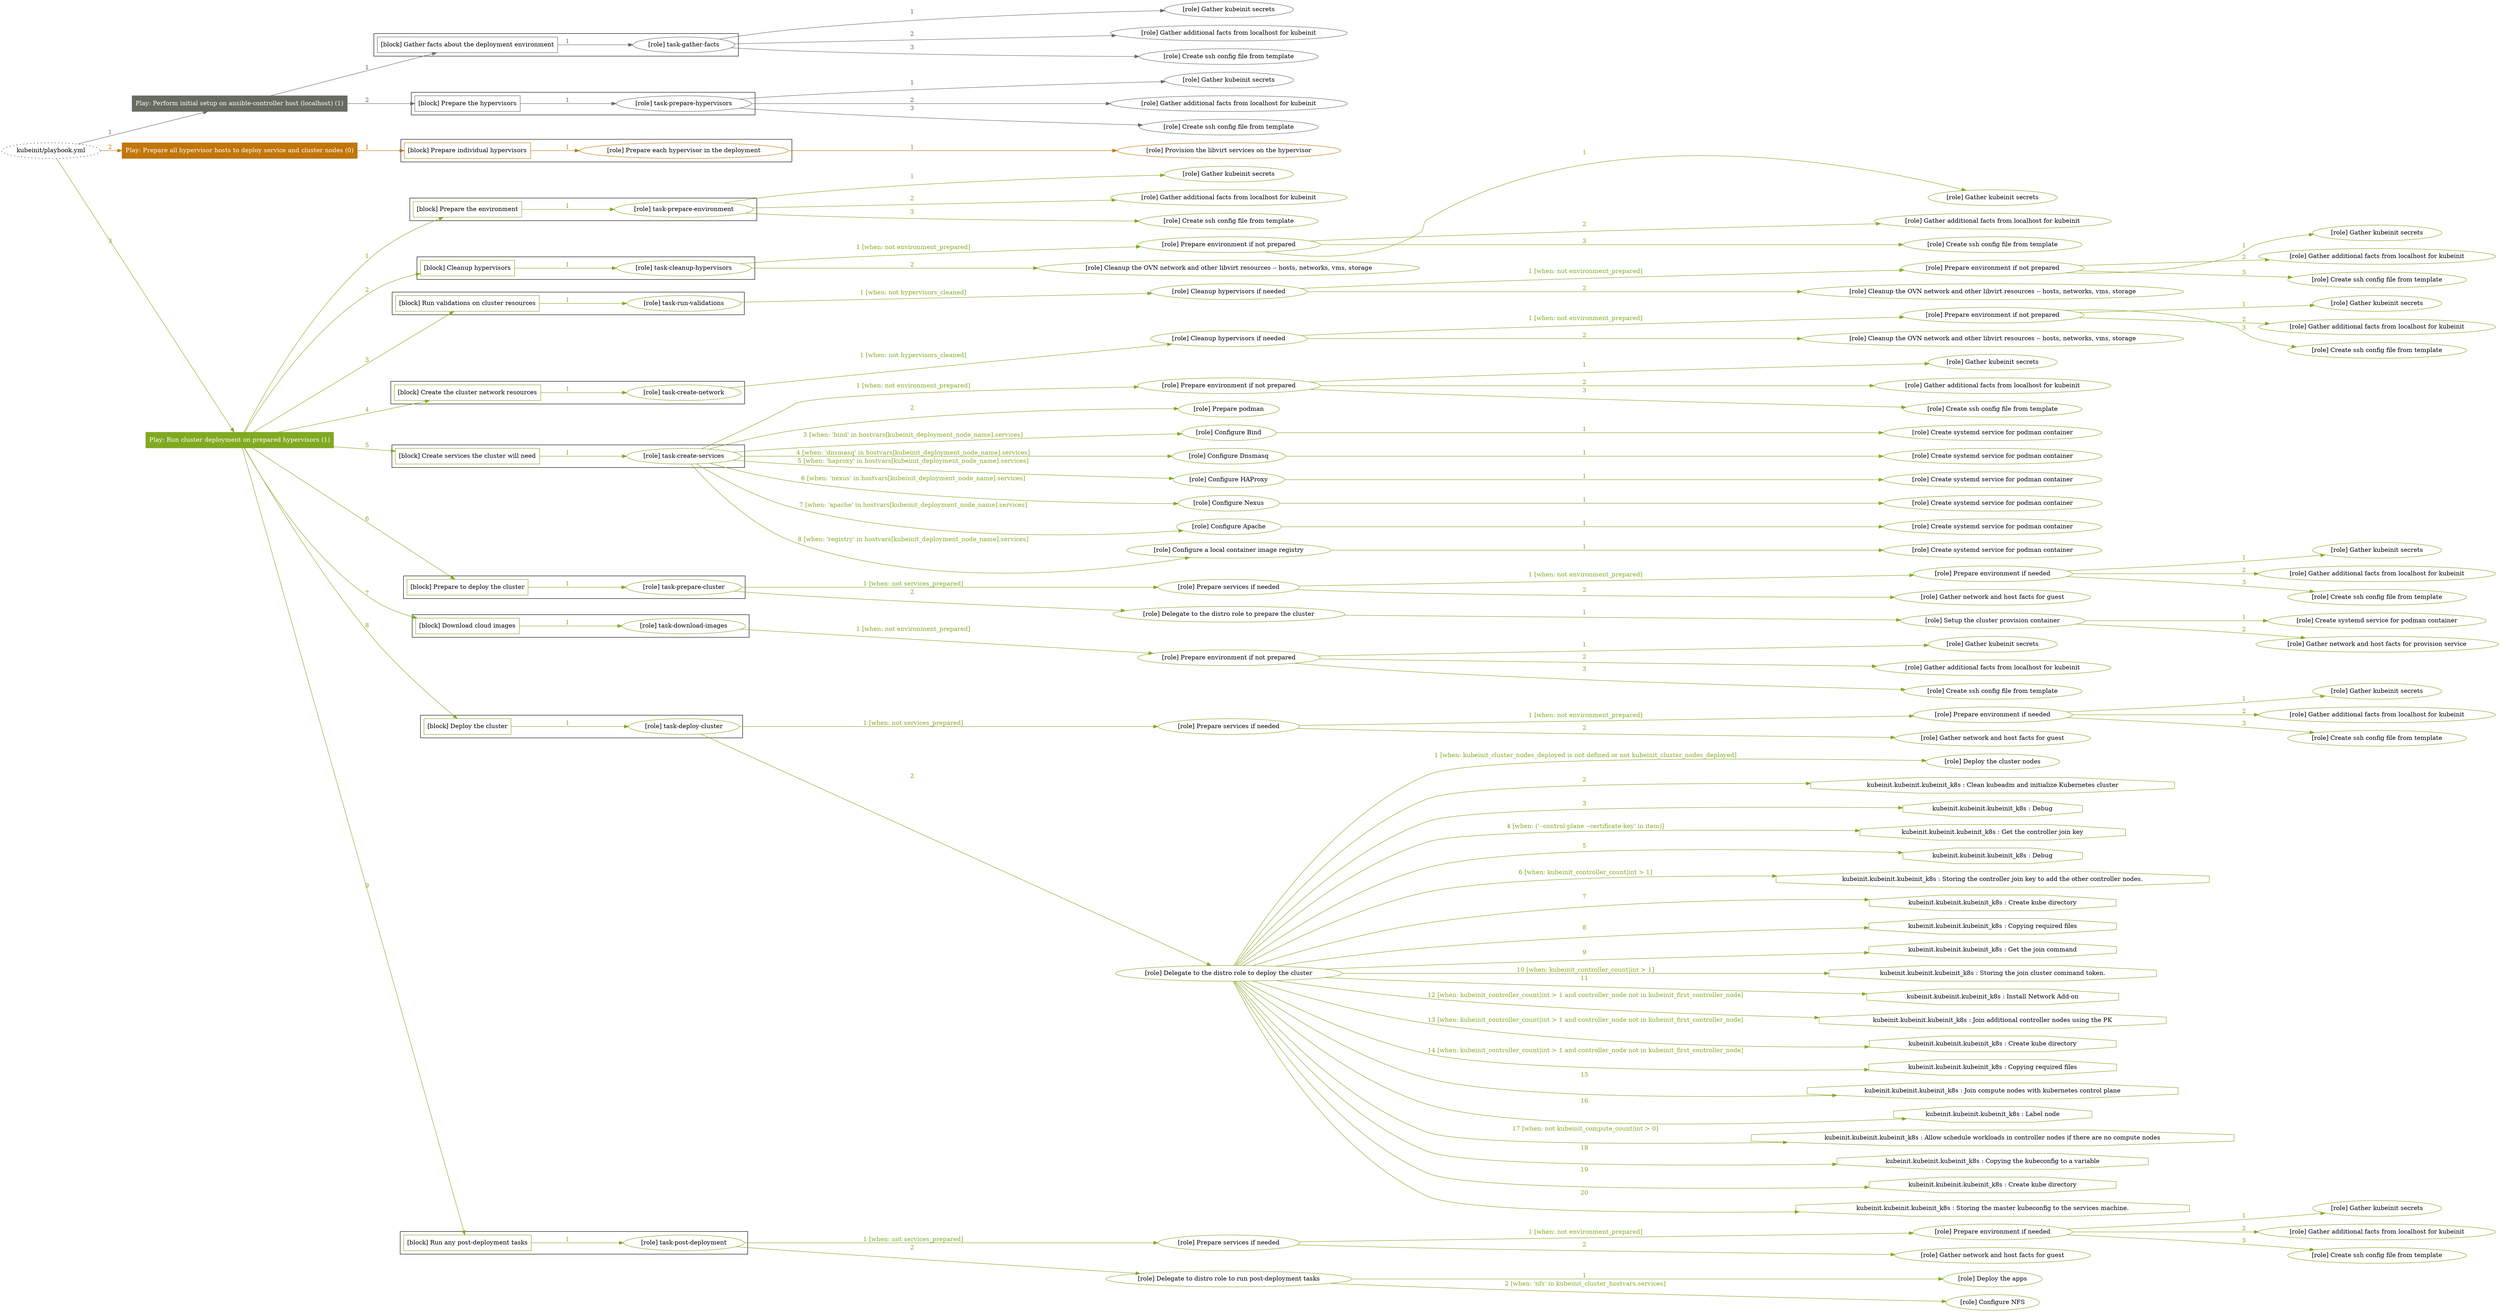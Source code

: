 digraph {
	graph [concentrate=true ordering=in rankdir=LR ratio=fill]
	edge [esep=5 sep=10]
	"kubeinit/playbook.yml" [URL="/home/runner/work/kubeinit/kubeinit/kubeinit/playbook.yml" id=playbook_add7ba19 style=dotted]
	play_a3dbe70b [label="Play: Perform initial setup on ansible-controller host (localhost) (1)" URL="/home/runner/work/kubeinit/kubeinit/kubeinit/playbook.yml" color="#676c60" fontcolor="#ffffff" id=play_a3dbe70b shape=box style=filled tooltip=localhost]
	"kubeinit/playbook.yml" -> play_a3dbe70b [label="1 " color="#676c60" fontcolor="#676c60" id=edge_b4d1872d labeltooltip="1 " tooltip="1 "]
	subgraph "Gather kubeinit secrets" {
		role_903e44fc [label="[role] Gather kubeinit secrets" URL="/home/runner/.ansible/collections/ansible_collections/kubeinit/kubeinit/roles/kubeinit_prepare/tasks/gather_kubeinit_facts.yml" color="#676c60" id=role_903e44fc tooltip="Gather kubeinit secrets"]
	}
	subgraph "Gather additional facts from localhost for kubeinit" {
		role_d88f1c89 [label="[role] Gather additional facts from localhost for kubeinit" URL="/home/runner/.ansible/collections/ansible_collections/kubeinit/kubeinit/roles/kubeinit_prepare/tasks/gather_kubeinit_facts.yml" color="#676c60" id=role_d88f1c89 tooltip="Gather additional facts from localhost for kubeinit"]
	}
	subgraph "Create ssh config file from template" {
		role_756dcc2d [label="[role] Create ssh config file from template" URL="/home/runner/.ansible/collections/ansible_collections/kubeinit/kubeinit/roles/kubeinit_prepare/tasks/gather_kubeinit_facts.yml" color="#676c60" id=role_756dcc2d tooltip="Create ssh config file from template"]
	}
	subgraph "task-gather-facts" {
		role_a4e42ac1 [label="[role] task-gather-facts" URL="/home/runner/work/kubeinit/kubeinit/kubeinit/playbook.yml" color="#676c60" id=role_a4e42ac1 tooltip="task-gather-facts"]
		role_a4e42ac1 -> role_903e44fc [label="1 " color="#676c60" fontcolor="#676c60" id=edge_8d45ca6e labeltooltip="1 " tooltip="1 "]
		role_a4e42ac1 -> role_d88f1c89 [label="2 " color="#676c60" fontcolor="#676c60" id=edge_794d8740 labeltooltip="2 " tooltip="2 "]
		role_a4e42ac1 -> role_756dcc2d [label="3 " color="#676c60" fontcolor="#676c60" id=edge_492fe1e2 labeltooltip="3 " tooltip="3 "]
	}
	subgraph "Gather kubeinit secrets" {
		role_fdea02b6 [label="[role] Gather kubeinit secrets" URL="/home/runner/.ansible/collections/ansible_collections/kubeinit/kubeinit/roles/kubeinit_prepare/tasks/gather_kubeinit_facts.yml" color="#676c60" id=role_fdea02b6 tooltip="Gather kubeinit secrets"]
	}
	subgraph "Gather additional facts from localhost for kubeinit" {
		role_2b528e8f [label="[role] Gather additional facts from localhost for kubeinit" URL="/home/runner/.ansible/collections/ansible_collections/kubeinit/kubeinit/roles/kubeinit_prepare/tasks/gather_kubeinit_facts.yml" color="#676c60" id=role_2b528e8f tooltip="Gather additional facts from localhost for kubeinit"]
	}
	subgraph "Create ssh config file from template" {
		role_7863de90 [label="[role] Create ssh config file from template" URL="/home/runner/.ansible/collections/ansible_collections/kubeinit/kubeinit/roles/kubeinit_prepare/tasks/gather_kubeinit_facts.yml" color="#676c60" id=role_7863de90 tooltip="Create ssh config file from template"]
	}
	subgraph "task-prepare-hypervisors" {
		role_c1b60f9c [label="[role] task-prepare-hypervisors" URL="/home/runner/work/kubeinit/kubeinit/kubeinit/playbook.yml" color="#676c60" id=role_c1b60f9c tooltip="task-prepare-hypervisors"]
		role_c1b60f9c -> role_fdea02b6 [label="1 " color="#676c60" fontcolor="#676c60" id=edge_65120c18 labeltooltip="1 " tooltip="1 "]
		role_c1b60f9c -> role_2b528e8f [label="2 " color="#676c60" fontcolor="#676c60" id=edge_17570a42 labeltooltip="2 " tooltip="2 "]
		role_c1b60f9c -> role_7863de90 [label="3 " color="#676c60" fontcolor="#676c60" id=edge_270fe72c labeltooltip="3 " tooltip="3 "]
	}
	subgraph "Play: Perform initial setup on ansible-controller host (localhost) (1)" {
		play_a3dbe70b -> block_970bf217 [label=1 color="#676c60" fontcolor="#676c60" id=edge_93237c75 labeltooltip=1 tooltip=1]
		subgraph cluster_block_970bf217 {
			block_970bf217 [label="[block] Gather facts about the deployment environment" URL="/home/runner/work/kubeinit/kubeinit/kubeinit/playbook.yml" color="#676c60" id=block_970bf217 labeltooltip="Gather facts about the deployment environment" shape=box tooltip="Gather facts about the deployment environment"]
			block_970bf217 -> role_a4e42ac1 [label="1 " color="#676c60" fontcolor="#676c60" id=edge_82a98870 labeltooltip="1 " tooltip="1 "]
		}
		play_a3dbe70b -> block_606716aa [label=2 color="#676c60" fontcolor="#676c60" id=edge_f34dcdca labeltooltip=2 tooltip=2]
		subgraph cluster_block_606716aa {
			block_606716aa [label="[block] Prepare the hypervisors" URL="/home/runner/work/kubeinit/kubeinit/kubeinit/playbook.yml" color="#676c60" id=block_606716aa labeltooltip="Prepare the hypervisors" shape=box tooltip="Prepare the hypervisors"]
			block_606716aa -> role_c1b60f9c [label="1 " color="#676c60" fontcolor="#676c60" id=edge_438cbe68 labeltooltip="1 " tooltip="1 "]
		}
	}
	play_e746a62d [label="Play: Prepare all hypervisor hosts to deploy service and cluster nodes (0)" URL="/home/runner/work/kubeinit/kubeinit/kubeinit/playbook.yml" color="#c2760a" fontcolor="#ffffff" id=play_e746a62d shape=box style=filled tooltip="Play: Prepare all hypervisor hosts to deploy service and cluster nodes (0)"]
	"kubeinit/playbook.yml" -> play_e746a62d [label="2 " color="#c2760a" fontcolor="#c2760a" id=edge_17a392de labeltooltip="2 " tooltip="2 "]
	subgraph "Provision the libvirt services on the hypervisor" {
		role_a5af67e2 [label="[role] Provision the libvirt services on the hypervisor" URL="/home/runner/.ansible/collections/ansible_collections/kubeinit/kubeinit/roles/kubeinit_prepare/tasks/prepare_hypervisor.yml" color="#c2760a" id=role_a5af67e2 tooltip="Provision the libvirt services on the hypervisor"]
	}
	subgraph "Prepare each hypervisor in the deployment" {
		role_e7004785 [label="[role] Prepare each hypervisor in the deployment" URL="/home/runner/work/kubeinit/kubeinit/kubeinit/playbook.yml" color="#c2760a" id=role_e7004785 tooltip="Prepare each hypervisor in the deployment"]
		role_e7004785 -> role_a5af67e2 [label="1 " color="#c2760a" fontcolor="#c2760a" id=edge_6a7a9d81 labeltooltip="1 " tooltip="1 "]
	}
	subgraph "Play: Prepare all hypervisor hosts to deploy service and cluster nodes (0)" {
		play_e746a62d -> block_c74fdbbd [label=1 color="#c2760a" fontcolor="#c2760a" id=edge_64a66212 labeltooltip=1 tooltip=1]
		subgraph cluster_block_c74fdbbd {
			block_c74fdbbd [label="[block] Prepare individual hypervisors" URL="/home/runner/work/kubeinit/kubeinit/kubeinit/playbook.yml" color="#c2760a" id=block_c74fdbbd labeltooltip="Prepare individual hypervisors" shape=box tooltip="Prepare individual hypervisors"]
			block_c74fdbbd -> role_e7004785 [label="1 " color="#c2760a" fontcolor="#c2760a" id=edge_6c8a4b40 labeltooltip="1 " tooltip="1 "]
		}
	}
	play_b38cad9e [label="Play: Run cluster deployment on prepared hypervisors (1)" URL="/home/runner/work/kubeinit/kubeinit/kubeinit/playbook.yml" color="#80aa22" fontcolor="#ffffff" id=play_b38cad9e shape=box style=filled tooltip=localhost]
	"kubeinit/playbook.yml" -> play_b38cad9e [label="3 " color="#80aa22" fontcolor="#80aa22" id=edge_20e69280 labeltooltip="3 " tooltip="3 "]
	subgraph "Gather kubeinit secrets" {
		role_e2c7863a [label="[role] Gather kubeinit secrets" URL="/home/runner/.ansible/collections/ansible_collections/kubeinit/kubeinit/roles/kubeinit_prepare/tasks/gather_kubeinit_facts.yml" color="#80aa22" id=role_e2c7863a tooltip="Gather kubeinit secrets"]
	}
	subgraph "Gather additional facts from localhost for kubeinit" {
		role_0c29c120 [label="[role] Gather additional facts from localhost for kubeinit" URL="/home/runner/.ansible/collections/ansible_collections/kubeinit/kubeinit/roles/kubeinit_prepare/tasks/gather_kubeinit_facts.yml" color="#80aa22" id=role_0c29c120 tooltip="Gather additional facts from localhost for kubeinit"]
	}
	subgraph "Create ssh config file from template" {
		role_46a4a4d0 [label="[role] Create ssh config file from template" URL="/home/runner/.ansible/collections/ansible_collections/kubeinit/kubeinit/roles/kubeinit_prepare/tasks/gather_kubeinit_facts.yml" color="#80aa22" id=role_46a4a4d0 tooltip="Create ssh config file from template"]
	}
	subgraph "task-prepare-environment" {
		role_9be49b69 [label="[role] task-prepare-environment" URL="/home/runner/work/kubeinit/kubeinit/kubeinit/playbook.yml" color="#80aa22" id=role_9be49b69 tooltip="task-prepare-environment"]
		role_9be49b69 -> role_e2c7863a [label="1 " color="#80aa22" fontcolor="#80aa22" id=edge_9364c8f3 labeltooltip="1 " tooltip="1 "]
		role_9be49b69 -> role_0c29c120 [label="2 " color="#80aa22" fontcolor="#80aa22" id=edge_fed25957 labeltooltip="2 " tooltip="2 "]
		role_9be49b69 -> role_46a4a4d0 [label="3 " color="#80aa22" fontcolor="#80aa22" id=edge_175490fa labeltooltip="3 " tooltip="3 "]
	}
	subgraph "Gather kubeinit secrets" {
		role_1a4d94b9 [label="[role] Gather kubeinit secrets" URL="/home/runner/.ansible/collections/ansible_collections/kubeinit/kubeinit/roles/kubeinit_prepare/tasks/gather_kubeinit_facts.yml" color="#80aa22" id=role_1a4d94b9 tooltip="Gather kubeinit secrets"]
	}
	subgraph "Gather additional facts from localhost for kubeinit" {
		role_66de0f50 [label="[role] Gather additional facts from localhost for kubeinit" URL="/home/runner/.ansible/collections/ansible_collections/kubeinit/kubeinit/roles/kubeinit_prepare/tasks/gather_kubeinit_facts.yml" color="#80aa22" id=role_66de0f50 tooltip="Gather additional facts from localhost for kubeinit"]
	}
	subgraph "Create ssh config file from template" {
		role_79d40bdd [label="[role] Create ssh config file from template" URL="/home/runner/.ansible/collections/ansible_collections/kubeinit/kubeinit/roles/kubeinit_prepare/tasks/gather_kubeinit_facts.yml" color="#80aa22" id=role_79d40bdd tooltip="Create ssh config file from template"]
	}
	subgraph "Prepare environment if not prepared" {
		role_3f2c5000 [label="[role] Prepare environment if not prepared" URL="/home/runner/.ansible/collections/ansible_collections/kubeinit/kubeinit/roles/kubeinit_prepare/tasks/cleanup_hypervisors.yml" color="#80aa22" id=role_3f2c5000 tooltip="Prepare environment if not prepared"]
		role_3f2c5000 -> role_1a4d94b9 [label="1 " color="#80aa22" fontcolor="#80aa22" id=edge_a9e418e8 labeltooltip="1 " tooltip="1 "]
		role_3f2c5000 -> role_66de0f50 [label="2 " color="#80aa22" fontcolor="#80aa22" id=edge_64318012 labeltooltip="2 " tooltip="2 "]
		role_3f2c5000 -> role_79d40bdd [label="3 " color="#80aa22" fontcolor="#80aa22" id=edge_713f463c labeltooltip="3 " tooltip="3 "]
	}
	subgraph "Cleanup the OVN network and other libvirt resources -- hosts, networks, vms, storage" {
		role_1e5a2ef6 [label="[role] Cleanup the OVN network and other libvirt resources -- hosts, networks, vms, storage" URL="/home/runner/.ansible/collections/ansible_collections/kubeinit/kubeinit/roles/kubeinit_prepare/tasks/cleanup_hypervisors.yml" color="#80aa22" id=role_1e5a2ef6 tooltip="Cleanup the OVN network and other libvirt resources -- hosts, networks, vms, storage"]
	}
	subgraph "task-cleanup-hypervisors" {
		role_9ec4ad0b [label="[role] task-cleanup-hypervisors" URL="/home/runner/work/kubeinit/kubeinit/kubeinit/playbook.yml" color="#80aa22" id=role_9ec4ad0b tooltip="task-cleanup-hypervisors"]
		role_9ec4ad0b -> role_3f2c5000 [label="1 [when: not environment_prepared]" color="#80aa22" fontcolor="#80aa22" id=edge_57489150 labeltooltip="1 [when: not environment_prepared]" tooltip="1 [when: not environment_prepared]"]
		role_9ec4ad0b -> role_1e5a2ef6 [label="2 " color="#80aa22" fontcolor="#80aa22" id=edge_ac2dd5fb labeltooltip="2 " tooltip="2 "]
	}
	subgraph "Gather kubeinit secrets" {
		role_ae816ddf [label="[role] Gather kubeinit secrets" URL="/home/runner/.ansible/collections/ansible_collections/kubeinit/kubeinit/roles/kubeinit_prepare/tasks/gather_kubeinit_facts.yml" color="#80aa22" id=role_ae816ddf tooltip="Gather kubeinit secrets"]
	}
	subgraph "Gather additional facts from localhost for kubeinit" {
		role_2a12cb36 [label="[role] Gather additional facts from localhost for kubeinit" URL="/home/runner/.ansible/collections/ansible_collections/kubeinit/kubeinit/roles/kubeinit_prepare/tasks/gather_kubeinit_facts.yml" color="#80aa22" id=role_2a12cb36 tooltip="Gather additional facts from localhost for kubeinit"]
	}
	subgraph "Create ssh config file from template" {
		role_646a4b35 [label="[role] Create ssh config file from template" URL="/home/runner/.ansible/collections/ansible_collections/kubeinit/kubeinit/roles/kubeinit_prepare/tasks/gather_kubeinit_facts.yml" color="#80aa22" id=role_646a4b35 tooltip="Create ssh config file from template"]
	}
	subgraph "Prepare environment if not prepared" {
		role_1963a760 [label="[role] Prepare environment if not prepared" URL="/home/runner/.ansible/collections/ansible_collections/kubeinit/kubeinit/roles/kubeinit_prepare/tasks/cleanup_hypervisors.yml" color="#80aa22" id=role_1963a760 tooltip="Prepare environment if not prepared"]
		role_1963a760 -> role_ae816ddf [label="1 " color="#80aa22" fontcolor="#80aa22" id=edge_e0b0da21 labeltooltip="1 " tooltip="1 "]
		role_1963a760 -> role_2a12cb36 [label="2 " color="#80aa22" fontcolor="#80aa22" id=edge_f9e1bb4d labeltooltip="2 " tooltip="2 "]
		role_1963a760 -> role_646a4b35 [label="3 " color="#80aa22" fontcolor="#80aa22" id=edge_ee960e36 labeltooltip="3 " tooltip="3 "]
	}
	subgraph "Cleanup the OVN network and other libvirt resources -- hosts, networks, vms, storage" {
		role_0419128b [label="[role] Cleanup the OVN network and other libvirt resources -- hosts, networks, vms, storage" URL="/home/runner/.ansible/collections/ansible_collections/kubeinit/kubeinit/roles/kubeinit_prepare/tasks/cleanup_hypervisors.yml" color="#80aa22" id=role_0419128b tooltip="Cleanup the OVN network and other libvirt resources -- hosts, networks, vms, storage"]
	}
	subgraph "Cleanup hypervisors if needed" {
		role_c58cf5e6 [label="[role] Cleanup hypervisors if needed" URL="/home/runner/.ansible/collections/ansible_collections/kubeinit/kubeinit/roles/kubeinit_validations/tasks/main.yml" color="#80aa22" id=role_c58cf5e6 tooltip="Cleanup hypervisors if needed"]
		role_c58cf5e6 -> role_1963a760 [label="1 [when: not environment_prepared]" color="#80aa22" fontcolor="#80aa22" id=edge_079b7e18 labeltooltip="1 [when: not environment_prepared]" tooltip="1 [when: not environment_prepared]"]
		role_c58cf5e6 -> role_0419128b [label="2 " color="#80aa22" fontcolor="#80aa22" id=edge_c527f191 labeltooltip="2 " tooltip="2 "]
	}
	subgraph "task-run-validations" {
		role_d8977f3d [label="[role] task-run-validations" URL="/home/runner/work/kubeinit/kubeinit/kubeinit/playbook.yml" color="#80aa22" id=role_d8977f3d tooltip="task-run-validations"]
		role_d8977f3d -> role_c58cf5e6 [label="1 [when: not hypervisors_cleaned]" color="#80aa22" fontcolor="#80aa22" id=edge_85cb5d3f labeltooltip="1 [when: not hypervisors_cleaned]" tooltip="1 [when: not hypervisors_cleaned]"]
	}
	subgraph "Gather kubeinit secrets" {
		role_f5a25aac [label="[role] Gather kubeinit secrets" URL="/home/runner/.ansible/collections/ansible_collections/kubeinit/kubeinit/roles/kubeinit_prepare/tasks/gather_kubeinit_facts.yml" color="#80aa22" id=role_f5a25aac tooltip="Gather kubeinit secrets"]
	}
	subgraph "Gather additional facts from localhost for kubeinit" {
		role_ffc0e7ef [label="[role] Gather additional facts from localhost for kubeinit" URL="/home/runner/.ansible/collections/ansible_collections/kubeinit/kubeinit/roles/kubeinit_prepare/tasks/gather_kubeinit_facts.yml" color="#80aa22" id=role_ffc0e7ef tooltip="Gather additional facts from localhost for kubeinit"]
	}
	subgraph "Create ssh config file from template" {
		role_a61abce3 [label="[role] Create ssh config file from template" URL="/home/runner/.ansible/collections/ansible_collections/kubeinit/kubeinit/roles/kubeinit_prepare/tasks/gather_kubeinit_facts.yml" color="#80aa22" id=role_a61abce3 tooltip="Create ssh config file from template"]
	}
	subgraph "Prepare environment if not prepared" {
		role_16420617 [label="[role] Prepare environment if not prepared" URL="/home/runner/.ansible/collections/ansible_collections/kubeinit/kubeinit/roles/kubeinit_prepare/tasks/cleanup_hypervisors.yml" color="#80aa22" id=role_16420617 tooltip="Prepare environment if not prepared"]
		role_16420617 -> role_f5a25aac [label="1 " color="#80aa22" fontcolor="#80aa22" id=edge_9a710659 labeltooltip="1 " tooltip="1 "]
		role_16420617 -> role_ffc0e7ef [label="2 " color="#80aa22" fontcolor="#80aa22" id=edge_bc7d822a labeltooltip="2 " tooltip="2 "]
		role_16420617 -> role_a61abce3 [label="3 " color="#80aa22" fontcolor="#80aa22" id=edge_a8b0e5c8 labeltooltip="3 " tooltip="3 "]
	}
	subgraph "Cleanup the OVN network and other libvirt resources -- hosts, networks, vms, storage" {
		role_f6660fe2 [label="[role] Cleanup the OVN network and other libvirt resources -- hosts, networks, vms, storage" URL="/home/runner/.ansible/collections/ansible_collections/kubeinit/kubeinit/roles/kubeinit_prepare/tasks/cleanup_hypervisors.yml" color="#80aa22" id=role_f6660fe2 tooltip="Cleanup the OVN network and other libvirt resources -- hosts, networks, vms, storage"]
	}
	subgraph "Cleanup hypervisors if needed" {
		role_14b40f22 [label="[role] Cleanup hypervisors if needed" URL="/home/runner/.ansible/collections/ansible_collections/kubeinit/kubeinit/roles/kubeinit_libvirt/tasks/create_network.yml" color="#80aa22" id=role_14b40f22 tooltip="Cleanup hypervisors if needed"]
		role_14b40f22 -> role_16420617 [label="1 [when: not environment_prepared]" color="#80aa22" fontcolor="#80aa22" id=edge_450884a5 labeltooltip="1 [when: not environment_prepared]" tooltip="1 [when: not environment_prepared]"]
		role_14b40f22 -> role_f6660fe2 [label="2 " color="#80aa22" fontcolor="#80aa22" id=edge_b6e04de3 labeltooltip="2 " tooltip="2 "]
	}
	subgraph "task-create-network" {
		role_8289d57a [label="[role] task-create-network" URL="/home/runner/work/kubeinit/kubeinit/kubeinit/playbook.yml" color="#80aa22" id=role_8289d57a tooltip="task-create-network"]
		role_8289d57a -> role_14b40f22 [label="1 [when: not hypervisors_cleaned]" color="#80aa22" fontcolor="#80aa22" id=edge_b6cbf19f labeltooltip="1 [when: not hypervisors_cleaned]" tooltip="1 [when: not hypervisors_cleaned]"]
	}
	subgraph "Gather kubeinit secrets" {
		role_33af0dc3 [label="[role] Gather kubeinit secrets" URL="/home/runner/.ansible/collections/ansible_collections/kubeinit/kubeinit/roles/kubeinit_prepare/tasks/gather_kubeinit_facts.yml" color="#80aa22" id=role_33af0dc3 tooltip="Gather kubeinit secrets"]
	}
	subgraph "Gather additional facts from localhost for kubeinit" {
		role_bbc31947 [label="[role] Gather additional facts from localhost for kubeinit" URL="/home/runner/.ansible/collections/ansible_collections/kubeinit/kubeinit/roles/kubeinit_prepare/tasks/gather_kubeinit_facts.yml" color="#80aa22" id=role_bbc31947 tooltip="Gather additional facts from localhost for kubeinit"]
	}
	subgraph "Create ssh config file from template" {
		role_32c798ad [label="[role] Create ssh config file from template" URL="/home/runner/.ansible/collections/ansible_collections/kubeinit/kubeinit/roles/kubeinit_prepare/tasks/gather_kubeinit_facts.yml" color="#80aa22" id=role_32c798ad tooltip="Create ssh config file from template"]
	}
	subgraph "Prepare environment if not prepared" {
		role_94676e38 [label="[role] Prepare environment if not prepared" URL="/home/runner/.ansible/collections/ansible_collections/kubeinit/kubeinit/roles/kubeinit_services/tasks/main.yml" color="#80aa22" id=role_94676e38 tooltip="Prepare environment if not prepared"]
		role_94676e38 -> role_33af0dc3 [label="1 " color="#80aa22" fontcolor="#80aa22" id=edge_a9fa1f29 labeltooltip="1 " tooltip="1 "]
		role_94676e38 -> role_bbc31947 [label="2 " color="#80aa22" fontcolor="#80aa22" id=edge_7377c923 labeltooltip="2 " tooltip="2 "]
		role_94676e38 -> role_32c798ad [label="3 " color="#80aa22" fontcolor="#80aa22" id=edge_8c031617 labeltooltip="3 " tooltip="3 "]
	}
	subgraph "Prepare podman" {
		role_060f2412 [label="[role] Prepare podman" URL="/home/runner/.ansible/collections/ansible_collections/kubeinit/kubeinit/roles/kubeinit_services/tasks/00_create_service_pod.yml" color="#80aa22" id=role_060f2412 tooltip="Prepare podman"]
	}
	subgraph "Create systemd service for podman container" {
		role_79b01c6b [label="[role] Create systemd service for podman container" URL="/home/runner/.ansible/collections/ansible_collections/kubeinit/kubeinit/roles/kubeinit_bind/tasks/main.yml" color="#80aa22" id=role_79b01c6b tooltip="Create systemd service for podman container"]
	}
	subgraph "Configure Bind" {
		role_dc4cc7bd [label="[role] Configure Bind" URL="/home/runner/.ansible/collections/ansible_collections/kubeinit/kubeinit/roles/kubeinit_services/tasks/start_services_containers.yml" color="#80aa22" id=role_dc4cc7bd tooltip="Configure Bind"]
		role_dc4cc7bd -> role_79b01c6b [label="1 " color="#80aa22" fontcolor="#80aa22" id=edge_89f863ba labeltooltip="1 " tooltip="1 "]
	}
	subgraph "Create systemd service for podman container" {
		role_9d53025a [label="[role] Create systemd service for podman container" URL="/home/runner/.ansible/collections/ansible_collections/kubeinit/kubeinit/roles/kubeinit_dnsmasq/tasks/main.yml" color="#80aa22" id=role_9d53025a tooltip="Create systemd service for podman container"]
	}
	subgraph "Configure Dnsmasq" {
		role_f346f144 [label="[role] Configure Dnsmasq" URL="/home/runner/.ansible/collections/ansible_collections/kubeinit/kubeinit/roles/kubeinit_services/tasks/start_services_containers.yml" color="#80aa22" id=role_f346f144 tooltip="Configure Dnsmasq"]
		role_f346f144 -> role_9d53025a [label="1 " color="#80aa22" fontcolor="#80aa22" id=edge_4c6f0938 labeltooltip="1 " tooltip="1 "]
	}
	subgraph "Create systemd service for podman container" {
		role_c1fb88a9 [label="[role] Create systemd service for podman container" URL="/home/runner/.ansible/collections/ansible_collections/kubeinit/kubeinit/roles/kubeinit_haproxy/tasks/main.yml" color="#80aa22" id=role_c1fb88a9 tooltip="Create systemd service for podman container"]
	}
	subgraph "Configure HAProxy" {
		role_86e27cc9 [label="[role] Configure HAProxy" URL="/home/runner/.ansible/collections/ansible_collections/kubeinit/kubeinit/roles/kubeinit_services/tasks/start_services_containers.yml" color="#80aa22" id=role_86e27cc9 tooltip="Configure HAProxy"]
		role_86e27cc9 -> role_c1fb88a9 [label="1 " color="#80aa22" fontcolor="#80aa22" id=edge_a91c192c labeltooltip="1 " tooltip="1 "]
	}
	subgraph "Create systemd service for podman container" {
		role_d2e2471c [label="[role] Create systemd service for podman container" URL="/home/runner/.ansible/collections/ansible_collections/kubeinit/kubeinit/roles/kubeinit_nexus/tasks/main.yml" color="#80aa22" id=role_d2e2471c tooltip="Create systemd service for podman container"]
	}
	subgraph "Configure Nexus" {
		role_0e815045 [label="[role] Configure Nexus" URL="/home/runner/.ansible/collections/ansible_collections/kubeinit/kubeinit/roles/kubeinit_services/tasks/start_services_containers.yml" color="#80aa22" id=role_0e815045 tooltip="Configure Nexus"]
		role_0e815045 -> role_d2e2471c [label="1 " color="#80aa22" fontcolor="#80aa22" id=edge_1a2d5090 labeltooltip="1 " tooltip="1 "]
	}
	subgraph "Create systemd service for podman container" {
		role_94c339b0 [label="[role] Create systemd service for podman container" URL="/home/runner/.ansible/collections/ansible_collections/kubeinit/kubeinit/roles/kubeinit_apache/tasks/main.yml" color="#80aa22" id=role_94c339b0 tooltip="Create systemd service for podman container"]
	}
	subgraph "Configure Apache" {
		role_f916fc09 [label="[role] Configure Apache" URL="/home/runner/.ansible/collections/ansible_collections/kubeinit/kubeinit/roles/kubeinit_services/tasks/start_services_containers.yml" color="#80aa22" id=role_f916fc09 tooltip="Configure Apache"]
		role_f916fc09 -> role_94c339b0 [label="1 " color="#80aa22" fontcolor="#80aa22" id=edge_40d46b35 labeltooltip="1 " tooltip="1 "]
	}
	subgraph "Create systemd service for podman container" {
		role_18d5e793 [label="[role] Create systemd service for podman container" URL="/home/runner/.ansible/collections/ansible_collections/kubeinit/kubeinit/roles/kubeinit_registry/tasks/main.yml" color="#80aa22" id=role_18d5e793 tooltip="Create systemd service for podman container"]
	}
	subgraph "Configure a local container image registry" {
		role_e04a2dce [label="[role] Configure a local container image registry" URL="/home/runner/.ansible/collections/ansible_collections/kubeinit/kubeinit/roles/kubeinit_services/tasks/start_services_containers.yml" color="#80aa22" id=role_e04a2dce tooltip="Configure a local container image registry"]
		role_e04a2dce -> role_18d5e793 [label="1 " color="#80aa22" fontcolor="#80aa22" id=edge_8f9187c8 labeltooltip="1 " tooltip="1 "]
	}
	subgraph "task-create-services" {
		role_53a37dd7 [label="[role] task-create-services" URL="/home/runner/work/kubeinit/kubeinit/kubeinit/playbook.yml" color="#80aa22" id=role_53a37dd7 tooltip="task-create-services"]
		role_53a37dd7 -> role_94676e38 [label="1 [when: not environment_prepared]" color="#80aa22" fontcolor="#80aa22" id=edge_3aac9edc labeltooltip="1 [when: not environment_prepared]" tooltip="1 [when: not environment_prepared]"]
		role_53a37dd7 -> role_060f2412 [label="2 " color="#80aa22" fontcolor="#80aa22" id=edge_7b2b43a5 labeltooltip="2 " tooltip="2 "]
		role_53a37dd7 -> role_dc4cc7bd [label="3 [when: 'bind' in hostvars[kubeinit_deployment_node_name].services]" color="#80aa22" fontcolor="#80aa22" id=edge_9784706b labeltooltip="3 [when: 'bind' in hostvars[kubeinit_deployment_node_name].services]" tooltip="3 [when: 'bind' in hostvars[kubeinit_deployment_node_name].services]"]
		role_53a37dd7 -> role_f346f144 [label="4 [when: 'dnsmasq' in hostvars[kubeinit_deployment_node_name].services]" color="#80aa22" fontcolor="#80aa22" id=edge_0ffa3c63 labeltooltip="4 [when: 'dnsmasq' in hostvars[kubeinit_deployment_node_name].services]" tooltip="4 [when: 'dnsmasq' in hostvars[kubeinit_deployment_node_name].services]"]
		role_53a37dd7 -> role_86e27cc9 [label="5 [when: 'haproxy' in hostvars[kubeinit_deployment_node_name].services]" color="#80aa22" fontcolor="#80aa22" id=edge_08f19b46 labeltooltip="5 [when: 'haproxy' in hostvars[kubeinit_deployment_node_name].services]" tooltip="5 [when: 'haproxy' in hostvars[kubeinit_deployment_node_name].services]"]
		role_53a37dd7 -> role_0e815045 [label="6 [when: 'nexus' in hostvars[kubeinit_deployment_node_name].services]" color="#80aa22" fontcolor="#80aa22" id=edge_5286fc09 labeltooltip="6 [when: 'nexus' in hostvars[kubeinit_deployment_node_name].services]" tooltip="6 [when: 'nexus' in hostvars[kubeinit_deployment_node_name].services]"]
		role_53a37dd7 -> role_f916fc09 [label="7 [when: 'apache' in hostvars[kubeinit_deployment_node_name].services]" color="#80aa22" fontcolor="#80aa22" id=edge_7713caf1 labeltooltip="7 [when: 'apache' in hostvars[kubeinit_deployment_node_name].services]" tooltip="7 [when: 'apache' in hostvars[kubeinit_deployment_node_name].services]"]
		role_53a37dd7 -> role_e04a2dce [label="8 [when: 'registry' in hostvars[kubeinit_deployment_node_name].services]" color="#80aa22" fontcolor="#80aa22" id=edge_688e36ab labeltooltip="8 [when: 'registry' in hostvars[kubeinit_deployment_node_name].services]" tooltip="8 [when: 'registry' in hostvars[kubeinit_deployment_node_name].services]"]
	}
	subgraph "Gather kubeinit secrets" {
		role_09436e28 [label="[role] Gather kubeinit secrets" URL="/home/runner/.ansible/collections/ansible_collections/kubeinit/kubeinit/roles/kubeinit_prepare/tasks/gather_kubeinit_facts.yml" color="#80aa22" id=role_09436e28 tooltip="Gather kubeinit secrets"]
	}
	subgraph "Gather additional facts from localhost for kubeinit" {
		role_1c4cb7ee [label="[role] Gather additional facts from localhost for kubeinit" URL="/home/runner/.ansible/collections/ansible_collections/kubeinit/kubeinit/roles/kubeinit_prepare/tasks/gather_kubeinit_facts.yml" color="#80aa22" id=role_1c4cb7ee tooltip="Gather additional facts from localhost for kubeinit"]
	}
	subgraph "Create ssh config file from template" {
		role_d28c7f10 [label="[role] Create ssh config file from template" URL="/home/runner/.ansible/collections/ansible_collections/kubeinit/kubeinit/roles/kubeinit_prepare/tasks/gather_kubeinit_facts.yml" color="#80aa22" id=role_d28c7f10 tooltip="Create ssh config file from template"]
	}
	subgraph "Prepare environment if needed" {
		role_7ecc6fb5 [label="[role] Prepare environment if needed" URL="/home/runner/.ansible/collections/ansible_collections/kubeinit/kubeinit/roles/kubeinit_services/tasks/prepare_services.yml" color="#80aa22" id=role_7ecc6fb5 tooltip="Prepare environment if needed"]
		role_7ecc6fb5 -> role_09436e28 [label="1 " color="#80aa22" fontcolor="#80aa22" id=edge_ff5c73fb labeltooltip="1 " tooltip="1 "]
		role_7ecc6fb5 -> role_1c4cb7ee [label="2 " color="#80aa22" fontcolor="#80aa22" id=edge_a326d0a0 labeltooltip="2 " tooltip="2 "]
		role_7ecc6fb5 -> role_d28c7f10 [label="3 " color="#80aa22" fontcolor="#80aa22" id=edge_623efa73 labeltooltip="3 " tooltip="3 "]
	}
	subgraph "Gather network and host facts for guest" {
		role_90ec1124 [label="[role] Gather network and host facts for guest" URL="/home/runner/.ansible/collections/ansible_collections/kubeinit/kubeinit/roles/kubeinit_services/tasks/prepare_services.yml" color="#80aa22" id=role_90ec1124 tooltip="Gather network and host facts for guest"]
	}
	subgraph "Prepare services if needed" {
		role_a63eec71 [label="[role] Prepare services if needed" URL="/home/runner/.ansible/collections/ansible_collections/kubeinit/kubeinit/roles/kubeinit_prepare/tasks/prepare_cluster.yml" color="#80aa22" id=role_a63eec71 tooltip="Prepare services if needed"]
		role_a63eec71 -> role_7ecc6fb5 [label="1 [when: not environment_prepared]" color="#80aa22" fontcolor="#80aa22" id=edge_be628c47 labeltooltip="1 [when: not environment_prepared]" tooltip="1 [when: not environment_prepared]"]
		role_a63eec71 -> role_90ec1124 [label="2 " color="#80aa22" fontcolor="#80aa22" id=edge_dd0cf414 labeltooltip="2 " tooltip="2 "]
	}
	subgraph "Create systemd service for podman container" {
		role_4892a7e4 [label="[role] Create systemd service for podman container" URL="/home/runner/.ansible/collections/ansible_collections/kubeinit/kubeinit/roles/kubeinit_services/tasks/create_provision_container.yml" color="#80aa22" id=role_4892a7e4 tooltip="Create systemd service for podman container"]
	}
	subgraph "Gather network and host facts for provision service" {
		role_15c2be69 [label="[role] Gather network and host facts for provision service" URL="/home/runner/.ansible/collections/ansible_collections/kubeinit/kubeinit/roles/kubeinit_services/tasks/create_provision_container.yml" color="#80aa22" id=role_15c2be69 tooltip="Gather network and host facts for provision service"]
	}
	subgraph "Setup the cluster provision container" {
		role_43040f7a [label="[role] Setup the cluster provision container" URL="/home/runner/.ansible/collections/ansible_collections/kubeinit/kubeinit/roles/kubeinit_k8s/tasks/prepare_cluster.yml" color="#80aa22" id=role_43040f7a tooltip="Setup the cluster provision container"]
		role_43040f7a -> role_4892a7e4 [label="1 " color="#80aa22" fontcolor="#80aa22" id=edge_d3729fe2 labeltooltip="1 " tooltip="1 "]
		role_43040f7a -> role_15c2be69 [label="2 " color="#80aa22" fontcolor="#80aa22" id=edge_2f17b80c labeltooltip="2 " tooltip="2 "]
	}
	subgraph "Delegate to the distro role to prepare the cluster" {
		role_8b85ef3d [label="[role] Delegate to the distro role to prepare the cluster" URL="/home/runner/.ansible/collections/ansible_collections/kubeinit/kubeinit/roles/kubeinit_prepare/tasks/prepare_cluster.yml" color="#80aa22" id=role_8b85ef3d tooltip="Delegate to the distro role to prepare the cluster"]
		role_8b85ef3d -> role_43040f7a [label="1 " color="#80aa22" fontcolor="#80aa22" id=edge_27df363d labeltooltip="1 " tooltip="1 "]
	}
	subgraph "task-prepare-cluster" {
		role_fa6953b5 [label="[role] task-prepare-cluster" URL="/home/runner/work/kubeinit/kubeinit/kubeinit/playbook.yml" color="#80aa22" id=role_fa6953b5 tooltip="task-prepare-cluster"]
		role_fa6953b5 -> role_a63eec71 [label="1 [when: not services_prepared]" color="#80aa22" fontcolor="#80aa22" id=edge_78f36905 labeltooltip="1 [when: not services_prepared]" tooltip="1 [when: not services_prepared]"]
		role_fa6953b5 -> role_8b85ef3d [label="2 " color="#80aa22" fontcolor="#80aa22" id=edge_eae3698f labeltooltip="2 " tooltip="2 "]
	}
	subgraph "Gather kubeinit secrets" {
		role_e835af9a [label="[role] Gather kubeinit secrets" URL="/home/runner/.ansible/collections/ansible_collections/kubeinit/kubeinit/roles/kubeinit_prepare/tasks/gather_kubeinit_facts.yml" color="#80aa22" id=role_e835af9a tooltip="Gather kubeinit secrets"]
	}
	subgraph "Gather additional facts from localhost for kubeinit" {
		role_7b1bf65c [label="[role] Gather additional facts from localhost for kubeinit" URL="/home/runner/.ansible/collections/ansible_collections/kubeinit/kubeinit/roles/kubeinit_prepare/tasks/gather_kubeinit_facts.yml" color="#80aa22" id=role_7b1bf65c tooltip="Gather additional facts from localhost for kubeinit"]
	}
	subgraph "Create ssh config file from template" {
		role_89d37f13 [label="[role] Create ssh config file from template" URL="/home/runner/.ansible/collections/ansible_collections/kubeinit/kubeinit/roles/kubeinit_prepare/tasks/gather_kubeinit_facts.yml" color="#80aa22" id=role_89d37f13 tooltip="Create ssh config file from template"]
	}
	subgraph "Prepare environment if not prepared" {
		role_55c45a2f [label="[role] Prepare environment if not prepared" URL="/home/runner/.ansible/collections/ansible_collections/kubeinit/kubeinit/roles/kubeinit_libvirt/tasks/download_cloud_images.yml" color="#80aa22" id=role_55c45a2f tooltip="Prepare environment if not prepared"]
		role_55c45a2f -> role_e835af9a [label="1 " color="#80aa22" fontcolor="#80aa22" id=edge_199ca175 labeltooltip="1 " tooltip="1 "]
		role_55c45a2f -> role_7b1bf65c [label="2 " color="#80aa22" fontcolor="#80aa22" id=edge_dceb4f25 labeltooltip="2 " tooltip="2 "]
		role_55c45a2f -> role_89d37f13 [label="3 " color="#80aa22" fontcolor="#80aa22" id=edge_ec5f017a labeltooltip="3 " tooltip="3 "]
	}
	subgraph "task-download-images" {
		role_2286e4d1 [label="[role] task-download-images" URL="/home/runner/work/kubeinit/kubeinit/kubeinit/playbook.yml" color="#80aa22" id=role_2286e4d1 tooltip="task-download-images"]
		role_2286e4d1 -> role_55c45a2f [label="1 [when: not environment_prepared]" color="#80aa22" fontcolor="#80aa22" id=edge_be533886 labeltooltip="1 [when: not environment_prepared]" tooltip="1 [when: not environment_prepared]"]
	}
	subgraph "Gather kubeinit secrets" {
		role_e7b5957e [label="[role] Gather kubeinit secrets" URL="/home/runner/.ansible/collections/ansible_collections/kubeinit/kubeinit/roles/kubeinit_prepare/tasks/gather_kubeinit_facts.yml" color="#80aa22" id=role_e7b5957e tooltip="Gather kubeinit secrets"]
	}
	subgraph "Gather additional facts from localhost for kubeinit" {
		role_1ef85e8f [label="[role] Gather additional facts from localhost for kubeinit" URL="/home/runner/.ansible/collections/ansible_collections/kubeinit/kubeinit/roles/kubeinit_prepare/tasks/gather_kubeinit_facts.yml" color="#80aa22" id=role_1ef85e8f tooltip="Gather additional facts from localhost for kubeinit"]
	}
	subgraph "Create ssh config file from template" {
		role_ffab1dab [label="[role] Create ssh config file from template" URL="/home/runner/.ansible/collections/ansible_collections/kubeinit/kubeinit/roles/kubeinit_prepare/tasks/gather_kubeinit_facts.yml" color="#80aa22" id=role_ffab1dab tooltip="Create ssh config file from template"]
	}
	subgraph "Prepare environment if needed" {
		role_b6067f1e [label="[role] Prepare environment if needed" URL="/home/runner/.ansible/collections/ansible_collections/kubeinit/kubeinit/roles/kubeinit_services/tasks/prepare_services.yml" color="#80aa22" id=role_b6067f1e tooltip="Prepare environment if needed"]
		role_b6067f1e -> role_e7b5957e [label="1 " color="#80aa22" fontcolor="#80aa22" id=edge_e95597a2 labeltooltip="1 " tooltip="1 "]
		role_b6067f1e -> role_1ef85e8f [label="2 " color="#80aa22" fontcolor="#80aa22" id=edge_60dbf4da labeltooltip="2 " tooltip="2 "]
		role_b6067f1e -> role_ffab1dab [label="3 " color="#80aa22" fontcolor="#80aa22" id=edge_4babedd4 labeltooltip="3 " tooltip="3 "]
	}
	subgraph "Gather network and host facts for guest" {
		role_cd20737f [label="[role] Gather network and host facts for guest" URL="/home/runner/.ansible/collections/ansible_collections/kubeinit/kubeinit/roles/kubeinit_services/tasks/prepare_services.yml" color="#80aa22" id=role_cd20737f tooltip="Gather network and host facts for guest"]
	}
	subgraph "Prepare services if needed" {
		role_f08937f2 [label="[role] Prepare services if needed" URL="/home/runner/.ansible/collections/ansible_collections/kubeinit/kubeinit/roles/kubeinit_prepare/tasks/deploy_cluster.yml" color="#80aa22" id=role_f08937f2 tooltip="Prepare services if needed"]
		role_f08937f2 -> role_b6067f1e [label="1 [when: not environment_prepared]" color="#80aa22" fontcolor="#80aa22" id=edge_da2cd826 labeltooltip="1 [when: not environment_prepared]" tooltip="1 [when: not environment_prepared]"]
		role_f08937f2 -> role_cd20737f [label="2 " color="#80aa22" fontcolor="#80aa22" id=edge_5a81a855 labeltooltip="2 " tooltip="2 "]
	}
	subgraph "Deploy the cluster nodes" {
		role_1c376421 [label="[role] Deploy the cluster nodes" URL="/home/runner/.ansible/collections/ansible_collections/kubeinit/kubeinit/roles/kubeinit_k8s/tasks/main.yml" color="#80aa22" id=role_1c376421 tooltip="Deploy the cluster nodes"]
	}
	subgraph "Delegate to the distro role to deploy the cluster" {
		role_1836be6a [label="[role] Delegate to the distro role to deploy the cluster" URL="/home/runner/.ansible/collections/ansible_collections/kubeinit/kubeinit/roles/kubeinit_prepare/tasks/deploy_cluster.yml" color="#80aa22" id=role_1836be6a tooltip="Delegate to the distro role to deploy the cluster"]
		role_1836be6a -> role_1c376421 [label="1 [when: kubeinit_cluster_nodes_deployed is not defined or not kubeinit_cluster_nodes_deployed]" color="#80aa22" fontcolor="#80aa22" id=edge_1a4db12b labeltooltip="1 [when: kubeinit_cluster_nodes_deployed is not defined or not kubeinit_cluster_nodes_deployed]" tooltip="1 [when: kubeinit_cluster_nodes_deployed is not defined or not kubeinit_cluster_nodes_deployed]"]
		task_337149bd [label="kubeinit.kubeinit.kubeinit_k8s : Clean kubeadm and initialize Kubernetes cluster" URL="/home/runner/.ansible/collections/ansible_collections/kubeinit/kubeinit/roles/kubeinit_k8s/tasks/main.yml" color="#80aa22" id=task_337149bd shape=octagon tooltip="kubeinit.kubeinit.kubeinit_k8s : Clean kubeadm and initialize Kubernetes cluster"]
		role_1836be6a -> task_337149bd [label="2 " color="#80aa22" fontcolor="#80aa22" id=edge_b182215d labeltooltip="2 " tooltip="2 "]
		task_73f105f2 [label="kubeinit.kubeinit.kubeinit_k8s : Debug" URL="/home/runner/.ansible/collections/ansible_collections/kubeinit/kubeinit/roles/kubeinit_k8s/tasks/main.yml" color="#80aa22" id=task_73f105f2 shape=octagon tooltip="kubeinit.kubeinit.kubeinit_k8s : Debug"]
		role_1836be6a -> task_73f105f2 [label="3 " color="#80aa22" fontcolor="#80aa22" id=edge_d20b1e59 labeltooltip="3 " tooltip="3 "]
		task_d99eaf27 [label="kubeinit.kubeinit.kubeinit_k8s : Get the controller join key" URL="/home/runner/.ansible/collections/ansible_collections/kubeinit/kubeinit/roles/kubeinit_k8s/tasks/main.yml" color="#80aa22" id=task_d99eaf27 shape=octagon tooltip="kubeinit.kubeinit.kubeinit_k8s : Get the controller join key"]
		role_1836be6a -> task_d99eaf27 [label="4 [when: ('--control-plane --certificate-key' in item)]" color="#80aa22" fontcolor="#80aa22" id=edge_4a309bf6 labeltooltip="4 [when: ('--control-plane --certificate-key' in item)]" tooltip="4 [when: ('--control-plane --certificate-key' in item)]"]
		task_cdcd1891 [label="kubeinit.kubeinit.kubeinit_k8s : Debug" URL="/home/runner/.ansible/collections/ansible_collections/kubeinit/kubeinit/roles/kubeinit_k8s/tasks/main.yml" color="#80aa22" id=task_cdcd1891 shape=octagon tooltip="kubeinit.kubeinit.kubeinit_k8s : Debug"]
		role_1836be6a -> task_cdcd1891 [label="5 " color="#80aa22" fontcolor="#80aa22" id=edge_dde9b709 labeltooltip="5 " tooltip="5 "]
		task_0a3cd0a2 [label="kubeinit.kubeinit.kubeinit_k8s : Storing the controller join key to add the other controller nodes." URL="/home/runner/.ansible/collections/ansible_collections/kubeinit/kubeinit/roles/kubeinit_k8s/tasks/main.yml" color="#80aa22" id=task_0a3cd0a2 shape=octagon tooltip="kubeinit.kubeinit.kubeinit_k8s : Storing the controller join key to add the other controller nodes."]
		role_1836be6a -> task_0a3cd0a2 [label="6 [when: kubeinit_controller_count|int > 1]" color="#80aa22" fontcolor="#80aa22" id=edge_6f93964a labeltooltip="6 [when: kubeinit_controller_count|int > 1]" tooltip="6 [when: kubeinit_controller_count|int > 1]"]
		task_009cda26 [label="kubeinit.kubeinit.kubeinit_k8s : Create kube directory" URL="/home/runner/.ansible/collections/ansible_collections/kubeinit/kubeinit/roles/kubeinit_k8s/tasks/main.yml" color="#80aa22" id=task_009cda26 shape=octagon tooltip="kubeinit.kubeinit.kubeinit_k8s : Create kube directory"]
		role_1836be6a -> task_009cda26 [label="7 " color="#80aa22" fontcolor="#80aa22" id=edge_7918206e labeltooltip="7 " tooltip="7 "]
		task_bfac20af [label="kubeinit.kubeinit.kubeinit_k8s : Copying required files" URL="/home/runner/.ansible/collections/ansible_collections/kubeinit/kubeinit/roles/kubeinit_k8s/tasks/main.yml" color="#80aa22" id=task_bfac20af shape=octagon tooltip="kubeinit.kubeinit.kubeinit_k8s : Copying required files"]
		role_1836be6a -> task_bfac20af [label="8 " color="#80aa22" fontcolor="#80aa22" id=edge_f0a3ff1f labeltooltip="8 " tooltip="8 "]
		task_c319e17e [label="kubeinit.kubeinit.kubeinit_k8s : Get the join command" URL="/home/runner/.ansible/collections/ansible_collections/kubeinit/kubeinit/roles/kubeinit_k8s/tasks/main.yml" color="#80aa22" id=task_c319e17e shape=octagon tooltip="kubeinit.kubeinit.kubeinit_k8s : Get the join command"]
		role_1836be6a -> task_c319e17e [label="9 " color="#80aa22" fontcolor="#80aa22" id=edge_54f51da4 labeltooltip="9 " tooltip="9 "]
		task_4e74c00c [label="kubeinit.kubeinit.kubeinit_k8s : Storing the join cluster command token." URL="/home/runner/.ansible/collections/ansible_collections/kubeinit/kubeinit/roles/kubeinit_k8s/tasks/main.yml" color="#80aa22" id=task_4e74c00c shape=octagon tooltip="kubeinit.kubeinit.kubeinit_k8s : Storing the join cluster command token."]
		role_1836be6a -> task_4e74c00c [label="10 [when: kubeinit_controller_count|int > 1]" color="#80aa22" fontcolor="#80aa22" id=edge_52c5e10b labeltooltip="10 [when: kubeinit_controller_count|int > 1]" tooltip="10 [when: kubeinit_controller_count|int > 1]"]
		task_27114b8a [label="kubeinit.kubeinit.kubeinit_k8s : Install Network Add-on" URL="/home/runner/.ansible/collections/ansible_collections/kubeinit/kubeinit/roles/kubeinit_k8s/tasks/main.yml" color="#80aa22" id=task_27114b8a shape=octagon tooltip="kubeinit.kubeinit.kubeinit_k8s : Install Network Add-on"]
		role_1836be6a -> task_27114b8a [label="11 " color="#80aa22" fontcolor="#80aa22" id=edge_3187b9b1 labeltooltip="11 " tooltip="11 "]
		task_dfe5748b [label="kubeinit.kubeinit.kubeinit_k8s : Join additional controller nodes using the PK" URL="/home/runner/.ansible/collections/ansible_collections/kubeinit/kubeinit/roles/kubeinit_k8s/tasks/main.yml" color="#80aa22" id=task_dfe5748b shape=octagon tooltip="kubeinit.kubeinit.kubeinit_k8s : Join additional controller nodes using the PK"]
		role_1836be6a -> task_dfe5748b [label="12 [when: kubeinit_controller_count|int > 1 and controller_node not in kubeinit_first_controller_node]" color="#80aa22" fontcolor="#80aa22" id=edge_efc3d987 labeltooltip="12 [when: kubeinit_controller_count|int > 1 and controller_node not in kubeinit_first_controller_node]" tooltip="12 [when: kubeinit_controller_count|int > 1 and controller_node not in kubeinit_first_controller_node]"]
		task_58424186 [label="kubeinit.kubeinit.kubeinit_k8s : Create kube directory" URL="/home/runner/.ansible/collections/ansible_collections/kubeinit/kubeinit/roles/kubeinit_k8s/tasks/main.yml" color="#80aa22" id=task_58424186 shape=octagon tooltip="kubeinit.kubeinit.kubeinit_k8s : Create kube directory"]
		role_1836be6a -> task_58424186 [label="13 [when: kubeinit_controller_count|int > 1 and controller_node not in kubeinit_first_controller_node]" color="#80aa22" fontcolor="#80aa22" id=edge_7d8e4377 labeltooltip="13 [when: kubeinit_controller_count|int > 1 and controller_node not in kubeinit_first_controller_node]" tooltip="13 [when: kubeinit_controller_count|int > 1 and controller_node not in kubeinit_first_controller_node]"]
		task_8a23c0b8 [label="kubeinit.kubeinit.kubeinit_k8s : Copying required files" URL="/home/runner/.ansible/collections/ansible_collections/kubeinit/kubeinit/roles/kubeinit_k8s/tasks/main.yml" color="#80aa22" id=task_8a23c0b8 shape=octagon tooltip="kubeinit.kubeinit.kubeinit_k8s : Copying required files"]
		role_1836be6a -> task_8a23c0b8 [label="14 [when: kubeinit_controller_count|int > 1 and controller_node not in kubeinit_first_controller_node]" color="#80aa22" fontcolor="#80aa22" id=edge_5e0c1c74 labeltooltip="14 [when: kubeinit_controller_count|int > 1 and controller_node not in kubeinit_first_controller_node]" tooltip="14 [when: kubeinit_controller_count|int > 1 and controller_node not in kubeinit_first_controller_node]"]
		task_24a4f207 [label="kubeinit.kubeinit.kubeinit_k8s : Join compute nodes with kubernetes control plane" URL="/home/runner/.ansible/collections/ansible_collections/kubeinit/kubeinit/roles/kubeinit_k8s/tasks/main.yml" color="#80aa22" id=task_24a4f207 shape=octagon tooltip="kubeinit.kubeinit.kubeinit_k8s : Join compute nodes with kubernetes control plane"]
		role_1836be6a -> task_24a4f207 [label="15 " color="#80aa22" fontcolor="#80aa22" id=edge_d14c8d7e labeltooltip="15 " tooltip="15 "]
		task_19c2efeb [label="kubeinit.kubeinit.kubeinit_k8s : Label node" URL="/home/runner/.ansible/collections/ansible_collections/kubeinit/kubeinit/roles/kubeinit_k8s/tasks/main.yml" color="#80aa22" id=task_19c2efeb shape=octagon tooltip="kubeinit.kubeinit.kubeinit_k8s : Label node"]
		role_1836be6a -> task_19c2efeb [label="16 " color="#80aa22" fontcolor="#80aa22" id=edge_6e3c0d2e labeltooltip="16 " tooltip="16 "]
		task_d1d619e1 [label="kubeinit.kubeinit.kubeinit_k8s : Allow schedule workloads in controller nodes if there are no compute nodes" URL="/home/runner/.ansible/collections/ansible_collections/kubeinit/kubeinit/roles/kubeinit_k8s/tasks/main.yml" color="#80aa22" id=task_d1d619e1 shape=octagon tooltip="kubeinit.kubeinit.kubeinit_k8s : Allow schedule workloads in controller nodes if there are no compute nodes"]
		role_1836be6a -> task_d1d619e1 [label="17 [when: not kubeinit_compute_count|int > 0]" color="#80aa22" fontcolor="#80aa22" id=edge_fea1dc07 labeltooltip="17 [when: not kubeinit_compute_count|int > 0]" tooltip="17 [when: not kubeinit_compute_count|int > 0]"]
		task_82607ea4 [label="kubeinit.kubeinit.kubeinit_k8s : Copying the kubeconfig to a variable" URL="/home/runner/.ansible/collections/ansible_collections/kubeinit/kubeinit/roles/kubeinit_k8s/tasks/main.yml" color="#80aa22" id=task_82607ea4 shape=octagon tooltip="kubeinit.kubeinit.kubeinit_k8s : Copying the kubeconfig to a variable"]
		role_1836be6a -> task_82607ea4 [label="18 " color="#80aa22" fontcolor="#80aa22" id=edge_77752ce8 labeltooltip="18 " tooltip="18 "]
		task_bd0a24d4 [label="kubeinit.kubeinit.kubeinit_k8s : Create kube directory" URL="/home/runner/.ansible/collections/ansible_collections/kubeinit/kubeinit/roles/kubeinit_k8s/tasks/main.yml" color="#80aa22" id=task_bd0a24d4 shape=octagon tooltip="kubeinit.kubeinit.kubeinit_k8s : Create kube directory"]
		role_1836be6a -> task_bd0a24d4 [label="19 " color="#80aa22" fontcolor="#80aa22" id=edge_df1c76dd labeltooltip="19 " tooltip="19 "]
		task_854188a0 [label="kubeinit.kubeinit.kubeinit_k8s : Storing the master kubeconfig to the services machine." URL="/home/runner/.ansible/collections/ansible_collections/kubeinit/kubeinit/roles/kubeinit_k8s/tasks/main.yml" color="#80aa22" id=task_854188a0 shape=octagon tooltip="kubeinit.kubeinit.kubeinit_k8s : Storing the master kubeconfig to the services machine."]
		role_1836be6a -> task_854188a0 [label="20 " color="#80aa22" fontcolor="#80aa22" id=edge_e03c1c4f labeltooltip="20 " tooltip="20 "]
	}
	subgraph "task-deploy-cluster" {
		role_46205127 [label="[role] task-deploy-cluster" URL="/home/runner/work/kubeinit/kubeinit/kubeinit/playbook.yml" color="#80aa22" id=role_46205127 tooltip="task-deploy-cluster"]
		role_46205127 -> role_f08937f2 [label="1 [when: not services_prepared]" color="#80aa22" fontcolor="#80aa22" id=edge_d3ee168a labeltooltip="1 [when: not services_prepared]" tooltip="1 [when: not services_prepared]"]
		role_46205127 -> role_1836be6a [label="2 " color="#80aa22" fontcolor="#80aa22" id=edge_33253073 labeltooltip="2 " tooltip="2 "]
	}
	subgraph "Gather kubeinit secrets" {
		role_e31ffd4c [label="[role] Gather kubeinit secrets" URL="/home/runner/.ansible/collections/ansible_collections/kubeinit/kubeinit/roles/kubeinit_prepare/tasks/gather_kubeinit_facts.yml" color="#80aa22" id=role_e31ffd4c tooltip="Gather kubeinit secrets"]
	}
	subgraph "Gather additional facts from localhost for kubeinit" {
		role_d2ee7e78 [label="[role] Gather additional facts from localhost for kubeinit" URL="/home/runner/.ansible/collections/ansible_collections/kubeinit/kubeinit/roles/kubeinit_prepare/tasks/gather_kubeinit_facts.yml" color="#80aa22" id=role_d2ee7e78 tooltip="Gather additional facts from localhost for kubeinit"]
	}
	subgraph "Create ssh config file from template" {
		role_6a8c14ee [label="[role] Create ssh config file from template" URL="/home/runner/.ansible/collections/ansible_collections/kubeinit/kubeinit/roles/kubeinit_prepare/tasks/gather_kubeinit_facts.yml" color="#80aa22" id=role_6a8c14ee tooltip="Create ssh config file from template"]
	}
	subgraph "Prepare environment if needed" {
		role_790bef5f [label="[role] Prepare environment if needed" URL="/home/runner/.ansible/collections/ansible_collections/kubeinit/kubeinit/roles/kubeinit_services/tasks/prepare_services.yml" color="#80aa22" id=role_790bef5f tooltip="Prepare environment if needed"]
		role_790bef5f -> role_e31ffd4c [label="1 " color="#80aa22" fontcolor="#80aa22" id=edge_0393f4dd labeltooltip="1 " tooltip="1 "]
		role_790bef5f -> role_d2ee7e78 [label="2 " color="#80aa22" fontcolor="#80aa22" id=edge_09a258d3 labeltooltip="2 " tooltip="2 "]
		role_790bef5f -> role_6a8c14ee [label="3 " color="#80aa22" fontcolor="#80aa22" id=edge_e926b2d3 labeltooltip="3 " tooltip="3 "]
	}
	subgraph "Gather network and host facts for guest" {
		role_e5b20541 [label="[role] Gather network and host facts for guest" URL="/home/runner/.ansible/collections/ansible_collections/kubeinit/kubeinit/roles/kubeinit_services/tasks/prepare_services.yml" color="#80aa22" id=role_e5b20541 tooltip="Gather network and host facts for guest"]
	}
	subgraph "Prepare services if needed" {
		role_9d2a602d [label="[role] Prepare services if needed" URL="/home/runner/.ansible/collections/ansible_collections/kubeinit/kubeinit/roles/kubeinit_prepare/tasks/post_deployment.yml" color="#80aa22" id=role_9d2a602d tooltip="Prepare services if needed"]
		role_9d2a602d -> role_790bef5f [label="1 [when: not environment_prepared]" color="#80aa22" fontcolor="#80aa22" id=edge_89773863 labeltooltip="1 [when: not environment_prepared]" tooltip="1 [when: not environment_prepared]"]
		role_9d2a602d -> role_e5b20541 [label="2 " color="#80aa22" fontcolor="#80aa22" id=edge_31cb9d21 labeltooltip="2 " tooltip="2 "]
	}
	subgraph "Deploy the apps" {
		role_15551fe6 [label="[role] Deploy the apps" URL="/home/runner/.ansible/collections/ansible_collections/kubeinit/kubeinit/roles/kubeinit_k8s/tasks/post_deployment_tasks.yml" color="#80aa22" id=role_15551fe6 tooltip="Deploy the apps"]
	}
	subgraph "Configure NFS" {
		role_01eead85 [label="[role] Configure NFS" URL="/home/runner/.ansible/collections/ansible_collections/kubeinit/kubeinit/roles/kubeinit_k8s/tasks/post_deployment_tasks.yml" color="#80aa22" id=role_01eead85 tooltip="Configure NFS"]
	}
	subgraph "Delegate to distro role to run post-deployment tasks" {
		role_d40ba0f9 [label="[role] Delegate to distro role to run post-deployment tasks" URL="/home/runner/.ansible/collections/ansible_collections/kubeinit/kubeinit/roles/kubeinit_prepare/tasks/post_deployment.yml" color="#80aa22" id=role_d40ba0f9 tooltip="Delegate to distro role to run post-deployment tasks"]
		role_d40ba0f9 -> role_15551fe6 [label="1 " color="#80aa22" fontcolor="#80aa22" id=edge_5ece6e76 labeltooltip="1 " tooltip="1 "]
		role_d40ba0f9 -> role_01eead85 [label="2 [when: 'nfs' in kubeinit_cluster_hostvars.services]" color="#80aa22" fontcolor="#80aa22" id=edge_43ca2516 labeltooltip="2 [when: 'nfs' in kubeinit_cluster_hostvars.services]" tooltip="2 [when: 'nfs' in kubeinit_cluster_hostvars.services]"]
	}
	subgraph "task-post-deployment" {
		role_26fc0158 [label="[role] task-post-deployment" URL="/home/runner/work/kubeinit/kubeinit/kubeinit/playbook.yml" color="#80aa22" id=role_26fc0158 tooltip="task-post-deployment"]
		role_26fc0158 -> role_9d2a602d [label="1 [when: not services_prepared]" color="#80aa22" fontcolor="#80aa22" id=edge_3e323cf6 labeltooltip="1 [when: not services_prepared]" tooltip="1 [when: not services_prepared]"]
		role_26fc0158 -> role_d40ba0f9 [label="2 " color="#80aa22" fontcolor="#80aa22" id=edge_9ba6851d labeltooltip="2 " tooltip="2 "]
	}
	subgraph "Play: Run cluster deployment on prepared hypervisors (1)" {
		play_b38cad9e -> block_d84e5351 [label=1 color="#80aa22" fontcolor="#80aa22" id=edge_df7dece0 labeltooltip=1 tooltip=1]
		subgraph cluster_block_d84e5351 {
			block_d84e5351 [label="[block] Prepare the environment" URL="/home/runner/work/kubeinit/kubeinit/kubeinit/playbook.yml" color="#80aa22" id=block_d84e5351 labeltooltip="Prepare the environment" shape=box tooltip="Prepare the environment"]
			block_d84e5351 -> role_9be49b69 [label="1 " color="#80aa22" fontcolor="#80aa22" id=edge_7c9489fc labeltooltip="1 " tooltip="1 "]
		}
		play_b38cad9e -> block_ae2fd852 [label=2 color="#80aa22" fontcolor="#80aa22" id=edge_788aa3bf labeltooltip=2 tooltip=2]
		subgraph cluster_block_ae2fd852 {
			block_ae2fd852 [label="[block] Cleanup hypervisors" URL="/home/runner/work/kubeinit/kubeinit/kubeinit/playbook.yml" color="#80aa22" id=block_ae2fd852 labeltooltip="Cleanup hypervisors" shape=box tooltip="Cleanup hypervisors"]
			block_ae2fd852 -> role_9ec4ad0b [label="1 " color="#80aa22" fontcolor="#80aa22" id=edge_8886b67e labeltooltip="1 " tooltip="1 "]
		}
		play_b38cad9e -> block_a3429659 [label=3 color="#80aa22" fontcolor="#80aa22" id=edge_065858ab labeltooltip=3 tooltip=3]
		subgraph cluster_block_a3429659 {
			block_a3429659 [label="[block] Run validations on cluster resources" URL="/home/runner/work/kubeinit/kubeinit/kubeinit/playbook.yml" color="#80aa22" id=block_a3429659 labeltooltip="Run validations on cluster resources" shape=box tooltip="Run validations on cluster resources"]
			block_a3429659 -> role_d8977f3d [label="1 " color="#80aa22" fontcolor="#80aa22" id=edge_aac69dc5 labeltooltip="1 " tooltip="1 "]
		}
		play_b38cad9e -> block_8404546a [label=4 color="#80aa22" fontcolor="#80aa22" id=edge_92faaf1e labeltooltip=4 tooltip=4]
		subgraph cluster_block_8404546a {
			block_8404546a [label="[block] Create the cluster network resources" URL="/home/runner/work/kubeinit/kubeinit/kubeinit/playbook.yml" color="#80aa22" id=block_8404546a labeltooltip="Create the cluster network resources" shape=box tooltip="Create the cluster network resources"]
			block_8404546a -> role_8289d57a [label="1 " color="#80aa22" fontcolor="#80aa22" id=edge_452c5680 labeltooltip="1 " tooltip="1 "]
		}
		play_b38cad9e -> block_f333321b [label=5 color="#80aa22" fontcolor="#80aa22" id=edge_665007d3 labeltooltip=5 tooltip=5]
		subgraph cluster_block_f333321b {
			block_f333321b [label="[block] Create services the cluster will need" URL="/home/runner/work/kubeinit/kubeinit/kubeinit/playbook.yml" color="#80aa22" id=block_f333321b labeltooltip="Create services the cluster will need" shape=box tooltip="Create services the cluster will need"]
			block_f333321b -> role_53a37dd7 [label="1 " color="#80aa22" fontcolor="#80aa22" id=edge_b8702d03 labeltooltip="1 " tooltip="1 "]
		}
		play_b38cad9e -> block_f5d7cf0f [label=6 color="#80aa22" fontcolor="#80aa22" id=edge_81e0baca labeltooltip=6 tooltip=6]
		subgraph cluster_block_f5d7cf0f {
			block_f5d7cf0f [label="[block] Prepare to deploy the cluster" URL="/home/runner/work/kubeinit/kubeinit/kubeinit/playbook.yml" color="#80aa22" id=block_f5d7cf0f labeltooltip="Prepare to deploy the cluster" shape=box tooltip="Prepare to deploy the cluster"]
			block_f5d7cf0f -> role_fa6953b5 [label="1 " color="#80aa22" fontcolor="#80aa22" id=edge_82f2cc9d labeltooltip="1 " tooltip="1 "]
		}
		play_b38cad9e -> block_90ce4343 [label=7 color="#80aa22" fontcolor="#80aa22" id=edge_867e8a78 labeltooltip=7 tooltip=7]
		subgraph cluster_block_90ce4343 {
			block_90ce4343 [label="[block] Download cloud images" URL="/home/runner/work/kubeinit/kubeinit/kubeinit/playbook.yml" color="#80aa22" id=block_90ce4343 labeltooltip="Download cloud images" shape=box tooltip="Download cloud images"]
			block_90ce4343 -> role_2286e4d1 [label="1 " color="#80aa22" fontcolor="#80aa22" id=edge_91d4500d labeltooltip="1 " tooltip="1 "]
		}
		play_b38cad9e -> block_9785eb42 [label=8 color="#80aa22" fontcolor="#80aa22" id=edge_a6083493 labeltooltip=8 tooltip=8]
		subgraph cluster_block_9785eb42 {
			block_9785eb42 [label="[block] Deploy the cluster" URL="/home/runner/work/kubeinit/kubeinit/kubeinit/playbook.yml" color="#80aa22" id=block_9785eb42 labeltooltip="Deploy the cluster" shape=box tooltip="Deploy the cluster"]
			block_9785eb42 -> role_46205127 [label="1 " color="#80aa22" fontcolor="#80aa22" id=edge_c0220c02 labeltooltip="1 " tooltip="1 "]
		}
		play_b38cad9e -> block_2ae406b0 [label=9 color="#80aa22" fontcolor="#80aa22" id=edge_c62c8ce9 labeltooltip=9 tooltip=9]
		subgraph cluster_block_2ae406b0 {
			block_2ae406b0 [label="[block] Run any post-deployment tasks" URL="/home/runner/work/kubeinit/kubeinit/kubeinit/playbook.yml" color="#80aa22" id=block_2ae406b0 labeltooltip="Run any post-deployment tasks" shape=box tooltip="Run any post-deployment tasks"]
			block_2ae406b0 -> role_26fc0158 [label="1 " color="#80aa22" fontcolor="#80aa22" id=edge_81d02ffe labeltooltip="1 " tooltip="1 "]
		}
	}
}
